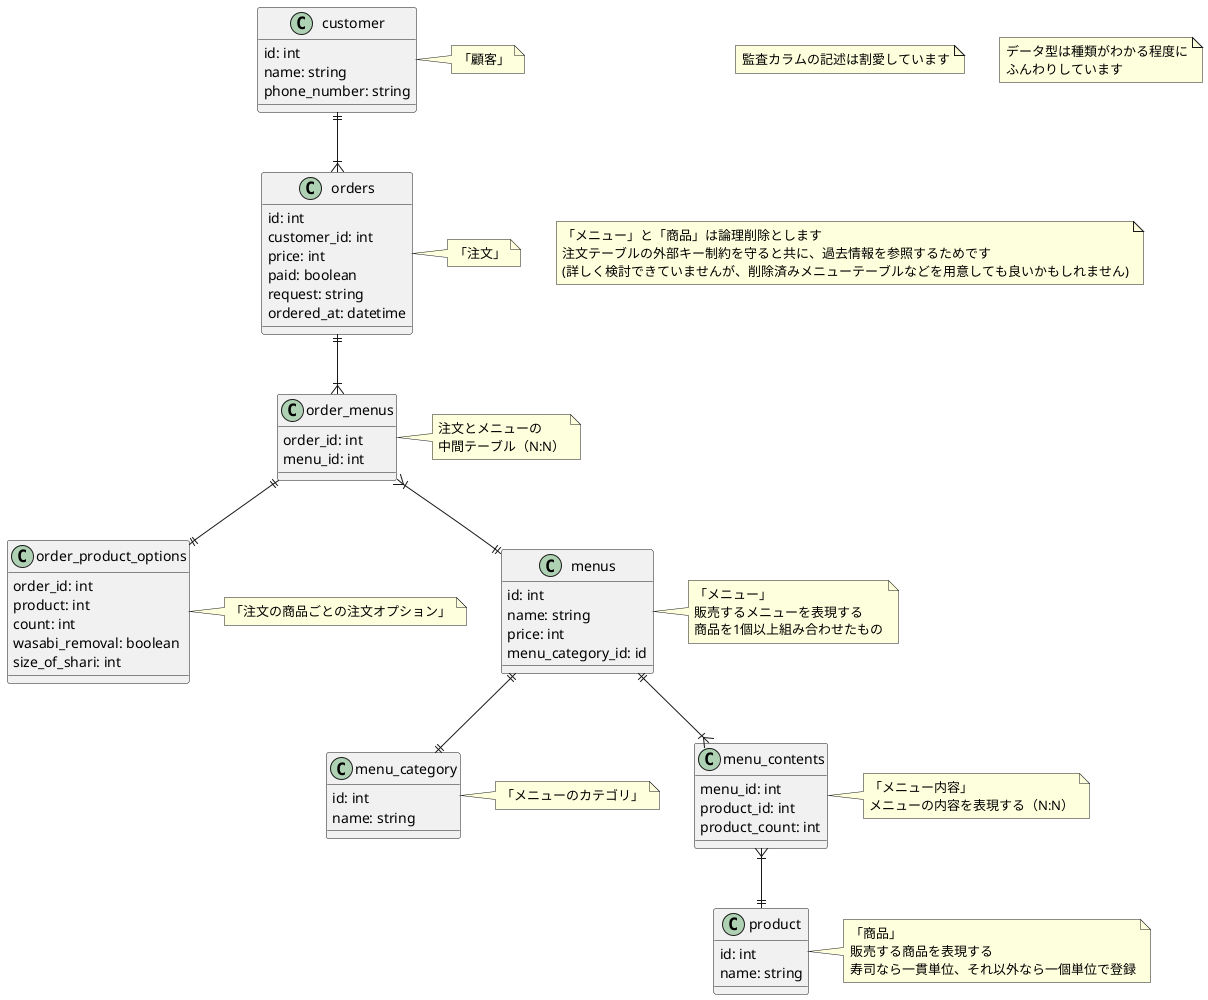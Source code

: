 @startuml
'https://plantuml.com/class-diagram

note "監査カラムの記述は割愛しています" as n1
note "データ型は種類がわかる程度に\nふんわりしています" as n2
note "「メニュー」と「商品」は論理削除とします\n注文テーブルの外部キー制約を守ると共に、過去情報を参照するためです\n(詳しく検討できていませんが、削除済みメニューテーブルなどを用意しても良いかもしれません)" as n3

class customer {
  id: int
  name: string
  phone_number: string
}
note right: 「顧客」

class orders {
  id: int
  customer_id: int
  price: int
  paid: boolean
  request: string
  ordered_at: datetime
}
note right: 「注文」

class order_menus {
  order_id: int
  menu_id: int
}
note right: 注文とメニューの\n中間テーブル（N:N）

class order_product_options {
  order_id: int
  product: int
  count: int
  wasabi_removal: boolean
  size_of_shari: int
}
note right: 「注文の商品ごとの注文オプション」

class menus {
  id: int
  name: string
  price: int
  menu_category_id: id
}
note right: 「メニュー」\n販売するメニューを表現する\n商品を1個以上組み合わせたもの

class menu_category {
  id: int
  name: string
}
note right: 「メニューのカテゴリ」

class menu_contents {
  menu_id: int
  product_id: int
  product_count: int
}
note right: 「メニュー内容」\nメニューの内容を表現する（N:N）

class product {
  id: int
  name: string
}
note right: 「商品」\n販売する商品を表現する\n寿司なら一貫単位、それ以外なら一個単位で登録

customer ||--|{ orders
orders ||--|{ order_menus
order_menus ||--|| order_product_options
order_menus }|--|| menus
menus ||--|{ menu_contents
menus ||--|| menu_category
menu_contents }|--|| product

@enduml
